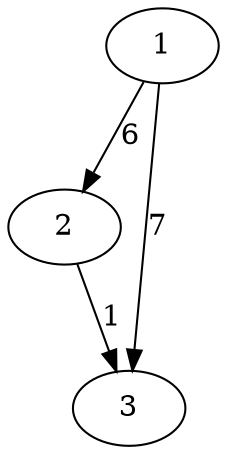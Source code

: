 digraph SampleGraph {
//nodes
1;
2;
3;
//edges
1 -> 2 [label="6"];
1 -> 3 [label="7"];
2 -> 3 [label="1"];
}
